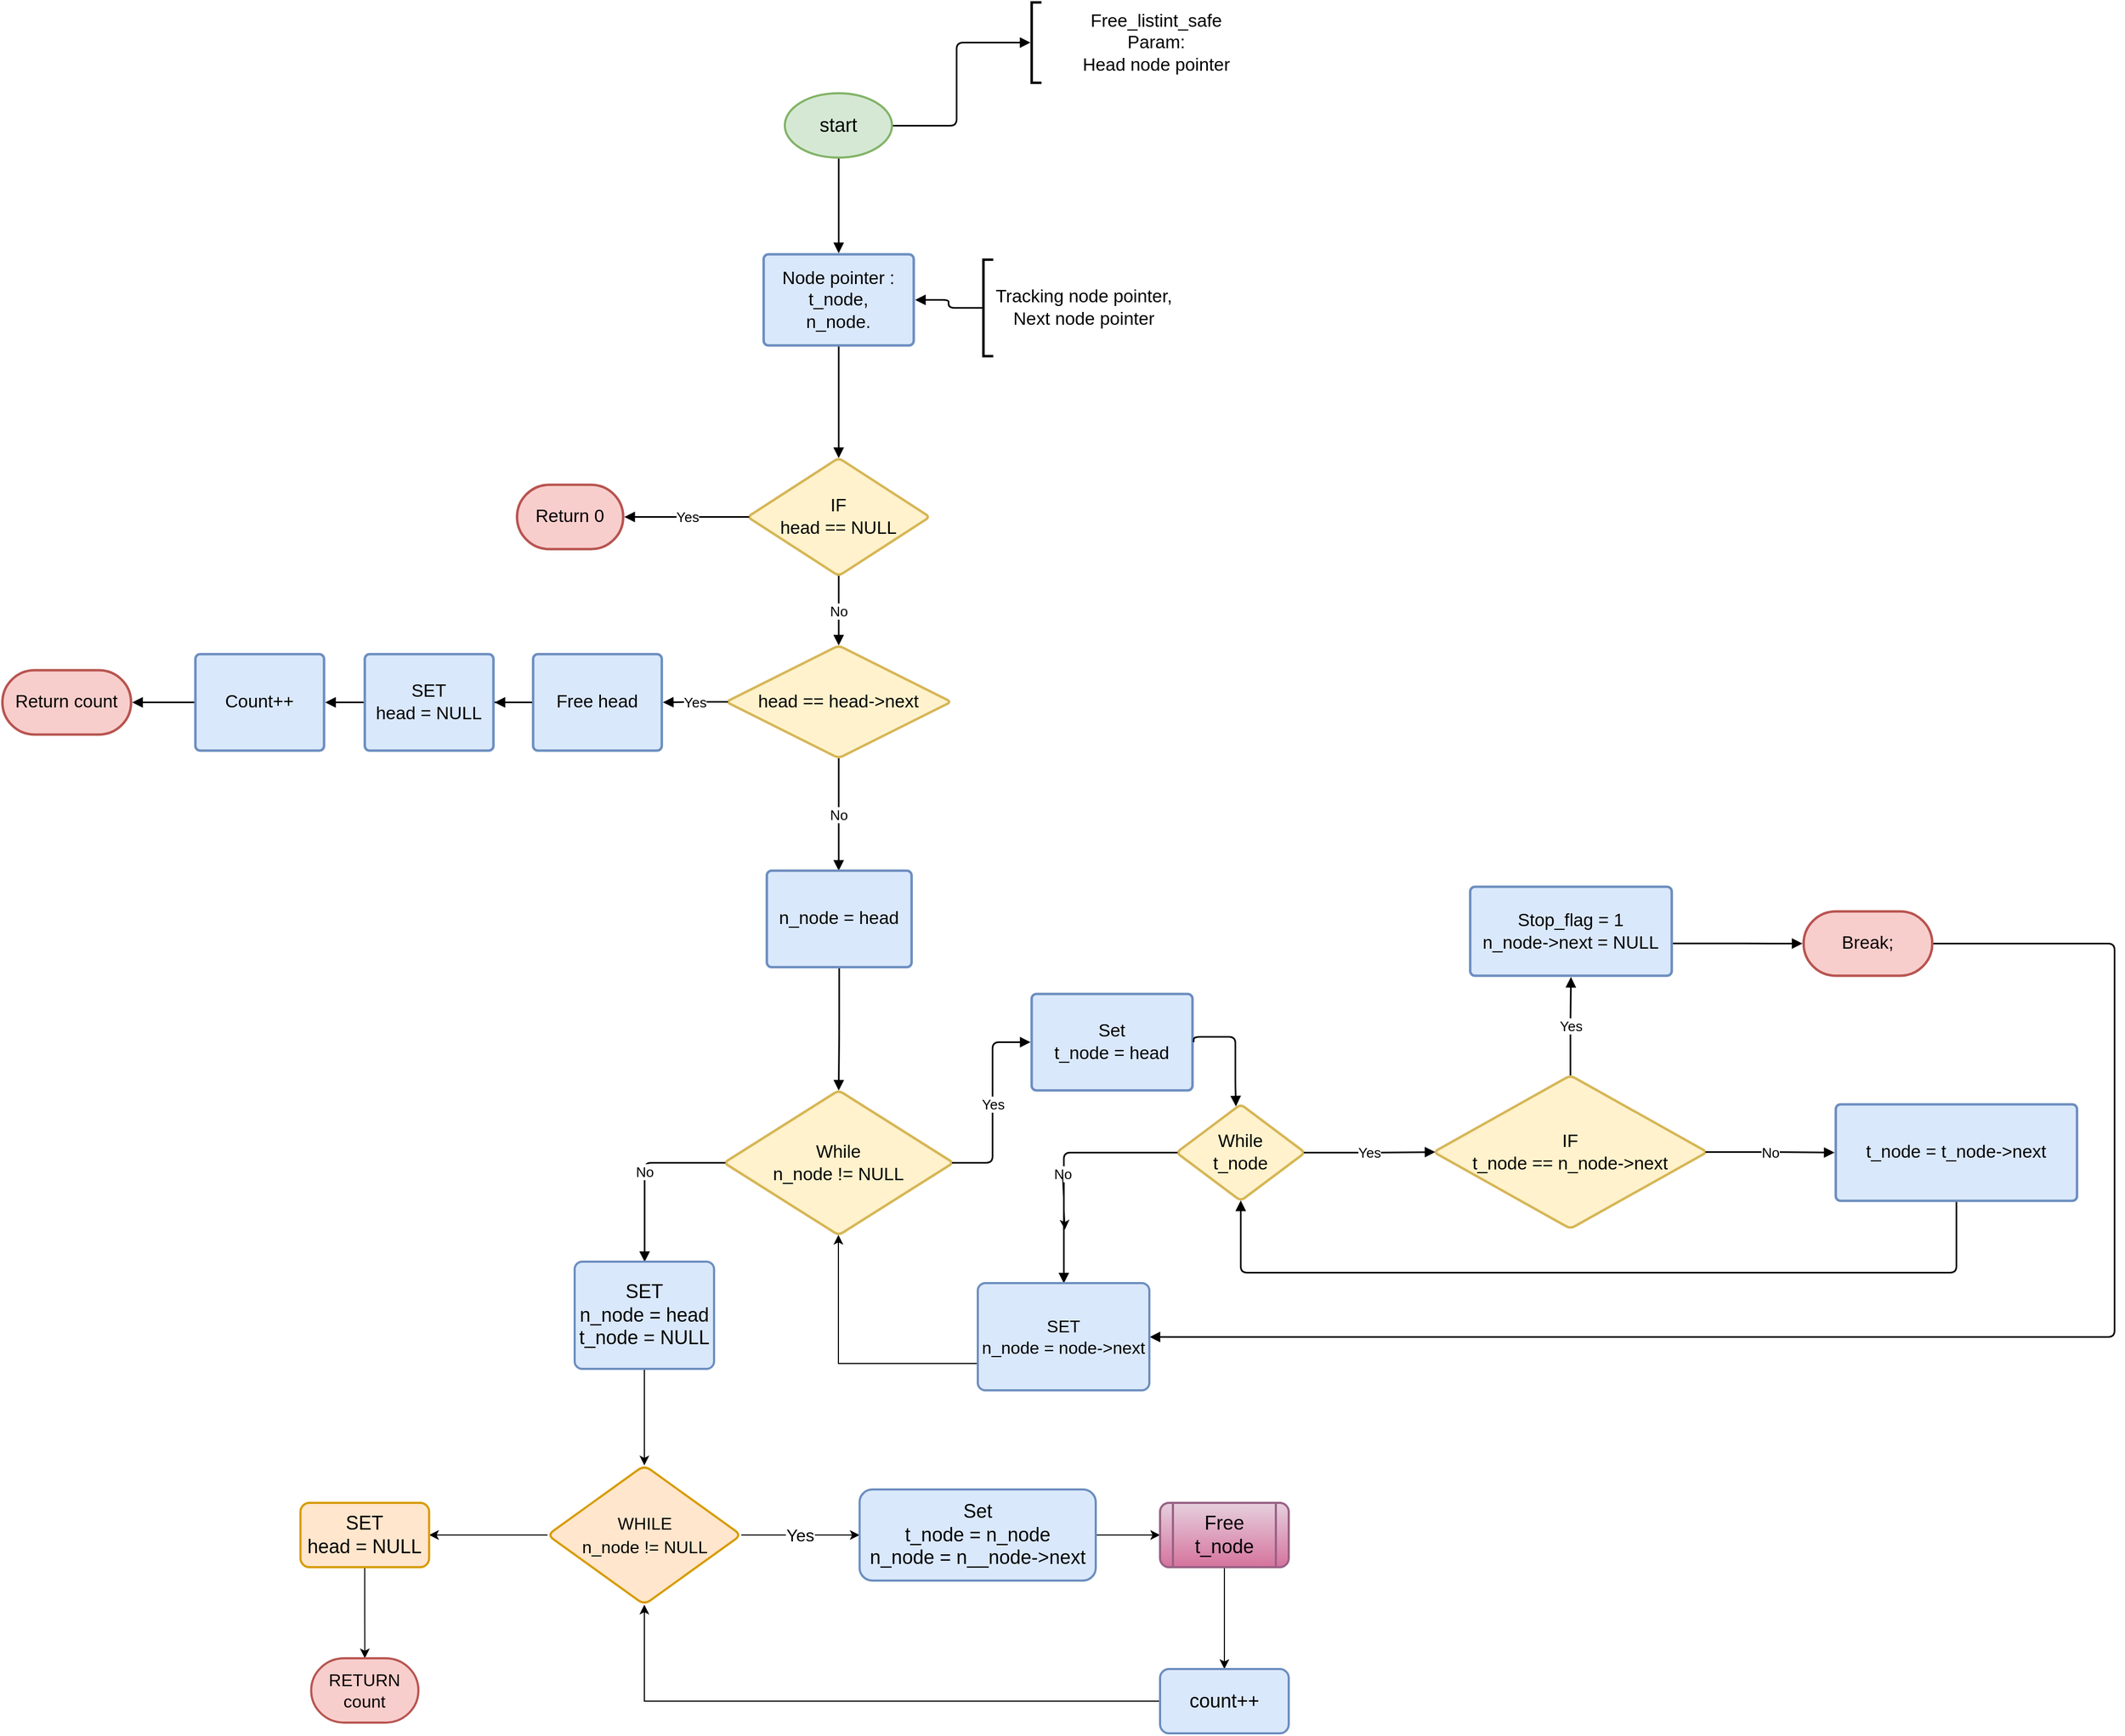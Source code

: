<mxfile version="20.7.4" type="github">
  <diagram id="C5RBs43oDa-KdzZeNtuy" name="Page-1">
    <mxGraphModel dx="1840" dy="561" grid="1" gridSize="10" guides="1" tooltips="1" connect="1" arrows="1" fold="1" page="1" pageScale="1" pageWidth="827" pageHeight="1169" math="0" shadow="0">
      <root>
        <mxCell id="WIyWlLk6GJQsqaUBKTNV-0" />
        <mxCell id="WIyWlLk6GJQsqaUBKTNV-1" parent="WIyWlLk6GJQsqaUBKTNV-0" />
        <UserObject label="" lucidchartObjectId="B0TjeojzzhyD" id="-EuLFVU4yD4jIDWXe8yd-0">
          <mxCell style="html=1;jettySize=18;whiteSpace=wrap;fontSize=13;strokeOpacity=100;strokeWidth=1.5;rounded=1;arcSize=12;edgeStyle=orthogonalEdgeStyle;startArrow=none;endArrow=block;endFill=1;entryX=-0.005;entryY=0.5;entryPerimeter=0;fontStyle=0;align=center;exitX=1;exitY=0.5;exitDx=0;exitDy=0;exitPerimeter=0;" parent="WIyWlLk6GJQsqaUBKTNV-1" target="-EuLFVU4yD4jIDWXe8yd-1" edge="1" source="BbPFGdIxD8tB25OcYoy9-9">
            <mxGeometry width="100" height="100" relative="1" as="geometry">
              <Array as="points">
                <mxPoint x="770" y="160" />
                <mxPoint x="770" y="83" />
              </Array>
              <mxPoint x="719" y="165" as="sourcePoint" />
            </mxGeometry>
          </mxCell>
        </UserObject>
        <mxCell id="-EuLFVU4yD4jIDWXe8yd-1" value="Free_listint_safe&#xa;Param:&#xa;       Head node pointer" style="group;spacingLeft=8;align=center;spacing=0;strokeColor=none;whiteSpace=wrap;fontSize=16.7;fontColor=default;fontStyle=0;strokeOpacity=100;rounded=1;absoluteArcSize=1;arcSize=9;strokeWidth=2.3;verticalAlign=middle;html=1;" parent="WIyWlLk6GJQsqaUBKTNV-1" vertex="1">
          <mxGeometry x="840" y="45" width="225" height="75" as="geometry" />
        </mxCell>
        <mxCell id="-EuLFVU4yD4jIDWXe8yd-2" value="" style="shape=partialRectangle;right=0;fillColor=none;whiteSpace=wrap;fontSize=16.7;fontColor=default;fontStyle=0;strokeWidth=2.3;align=center;" parent="-EuLFVU4yD4jIDWXe8yd-1" vertex="1">
          <mxGeometry width="8" height="75" relative="1" as="geometry" />
        </mxCell>
        <UserObject label="" lucidchartObjectId="d2Tjtz0A~HVq" id="-EuLFVU4yD4jIDWXe8yd-3">
          <mxCell style="html=1;jettySize=18;whiteSpace=wrap;fontSize=13;strokeOpacity=100;strokeWidth=1.5;rounded=1;arcSize=12;edgeStyle=orthogonalEdgeStyle;startArrow=none;endArrow=block;endFill=1;exitX=0.5;exitY=1;exitPerimeter=0;entryX=0.5;entryY=-0.012;entryPerimeter=0;fontStyle=0;align=center;exitDx=0;exitDy=0;" parent="WIyWlLk6GJQsqaUBKTNV-1" source="BbPFGdIxD8tB25OcYoy9-9" target="-EuLFVU4yD4jIDWXe8yd-4" edge="1">
            <mxGeometry width="100" height="100" relative="1" as="geometry">
              <Array as="points" />
              <mxPoint x="660" y="211.08" as="sourcePoint" />
            </mxGeometry>
          </mxCell>
        </UserObject>
        <UserObject label="Node pointer :&#xa;       t_node,&#xa;      n_node." lucidchartObjectId="n3Tj_km~~GY7" id="-EuLFVU4yD4jIDWXe8yd-4">
          <mxCell style="html=1;overflow=block;blockSpacing=1;whiteSpace=wrap;fontSize=16.7;fontStyle=0;spacing=9;strokeOpacity=100;rounded=1;absoluteArcSize=1;arcSize=9;strokeWidth=2.3;align=center;fillColor=#dae8fc;strokeColor=#6c8ebf;" parent="WIyWlLk6GJQsqaUBKTNV-1" vertex="1">
            <mxGeometry x="590" y="280" width="140" height="85" as="geometry" />
          </mxCell>
        </UserObject>
        <mxCell id="-EuLFVU4yD4jIDWXe8yd-5" value="Tracking node pointer, &#xa;Next node pointer " style="group;spacingLeft=8;align=center;spacing=0;strokeColor=none;whiteSpace=wrap;fontSize=16.7;fontColor=default;fontStyle=0;strokeOpacity=100;rounded=1;absoluteArcSize=1;arcSize=9;strokeWidth=2.3;verticalAlign=middle;html=1;" parent="WIyWlLk6GJQsqaUBKTNV-1" vertex="1">
          <mxGeometry x="795" y="285" width="180" height="90" as="geometry" />
        </mxCell>
        <mxCell id="-EuLFVU4yD4jIDWXe8yd-6" value="" style="shape=partialRectangle;right=0;fillColor=none;whiteSpace=wrap;fontSize=16.7;fontColor=default;fontStyle=0;strokeWidth=2.3;align=center;" parent="-EuLFVU4yD4jIDWXe8yd-5" vertex="1">
          <mxGeometry width="8" height="90" relative="1" as="geometry" />
        </mxCell>
        <UserObject label="" lucidchartObjectId="N6TjMhdxIxI5" id="-EuLFVU4yD4jIDWXe8yd-7">
          <mxCell style="html=1;jettySize=18;whiteSpace=wrap;fontSize=13;strokeOpacity=100;strokeWidth=1.5;rounded=1;arcSize=12;edgeStyle=orthogonalEdgeStyle;startArrow=none;endArrow=block;endFill=1;exitX=-0.006;exitY=0.5;exitPerimeter=0;entryX=1.009;entryY=0.5;entryPerimeter=0;fontStyle=0;align=center;" parent="WIyWlLk6GJQsqaUBKTNV-1" source="-EuLFVU4yD4jIDWXe8yd-5" target="-EuLFVU4yD4jIDWXe8yd-4" edge="1">
            <mxGeometry width="100" height="100" relative="1" as="geometry">
              <Array as="points" />
            </mxGeometry>
          </mxCell>
        </UserObject>
        <UserObject label="" lucidchartObjectId="97TjU-4n.Omw" id="-EuLFVU4yD4jIDWXe8yd-8">
          <mxCell style="html=1;jettySize=18;whiteSpace=wrap;fontSize=13;strokeOpacity=100;strokeWidth=1.5;rounded=1;arcSize=12;edgeStyle=orthogonalEdgeStyle;startArrow=none;endArrow=block;endFill=1;exitX=0.5;exitY=1.012;exitPerimeter=0;entryX=0.5;entryY=0.001;entryPerimeter=0;fontStyle=0;align=center;" parent="WIyWlLk6GJQsqaUBKTNV-1" source="-EuLFVU4yD4jIDWXe8yd-4" target="-EuLFVU4yD4jIDWXe8yd-9" edge="1">
            <mxGeometry width="100" height="100" relative="1" as="geometry">
              <Array as="points">
                <mxPoint x="660" y="430" />
                <mxPoint x="660" y="430" />
              </Array>
            </mxGeometry>
          </mxCell>
        </UserObject>
        <UserObject label="IF&lt;br&gt;head == NULL" lucidchartObjectId=".7TjQWZjz_UL" id="-EuLFVU4yD4jIDWXe8yd-9">
          <mxCell style="html=1;overflow=block;blockSpacing=1;whiteSpace=wrap;rhombus;fontSize=16.7;fontStyle=0;spacing=3.8;strokeOpacity=100;rounded=1;absoluteArcSize=1;arcSize=9;strokeWidth=2.3;align=center;fillColor=#fff2cc;strokeColor=#d6b656;" parent="WIyWlLk6GJQsqaUBKTNV-1" vertex="1">
            <mxGeometry x="575" y="470" width="170" height="110" as="geometry" />
          </mxCell>
        </UserObject>
        <UserObject label="" lucidchartObjectId="c9TjnEwzUFvM" id="-EuLFVU4yD4jIDWXe8yd-10">
          <mxCell style="html=1;jettySize=18;whiteSpace=wrap;fontSize=13;fontColor=default;fontStyle=0;strokeOpacity=100;strokeWidth=1.5;rounded=1;arcSize=12;edgeStyle=orthogonalEdgeStyle;startArrow=none;endArrow=block;endFill=1;exitX=0.5;exitY=0.999;exitPerimeter=0;entryX=0.5;entryY=-0.001;entryPerimeter=0;align=center;" parent="WIyWlLk6GJQsqaUBKTNV-1" source="-EuLFVU4yD4jIDWXe8yd-9" target="-EuLFVU4yD4jIDWXe8yd-12" edge="1">
            <mxGeometry width="100" height="100" relative="1" as="geometry">
              <Array as="points" />
            </mxGeometry>
          </mxCell>
        </UserObject>
        <mxCell id="-EuLFVU4yD4jIDWXe8yd-11" value="No" style="text;html=1;resizable=0;labelBackgroundColor=default;align=center;verticalAlign=middle;fontStyle=0;fontColor=default;fontSize=13;" parent="-EuLFVU4yD4jIDWXe8yd-10" vertex="1">
          <mxGeometry relative="1" as="geometry" />
        </mxCell>
        <UserObject label="head == head-&amp;gt;next" lucidchartObjectId="k9TjyNI7_4Cw" id="-EuLFVU4yD4jIDWXe8yd-12">
          <mxCell style="html=1;overflow=block;blockSpacing=1;whiteSpace=wrap;rhombus;fontSize=16.7;fontStyle=0;spacing=3.8;strokeOpacity=100;rounded=1;absoluteArcSize=1;arcSize=9;strokeWidth=2.3;align=center;fillColor=#fff2cc;strokeColor=#d6b656;" parent="WIyWlLk6GJQsqaUBKTNV-1" vertex="1">
            <mxGeometry x="555" y="645" width="210" height="105" as="geometry" />
          </mxCell>
        </UserObject>
        <UserObject label="" lucidchartObjectId="A-TjABVrmWil" id="-EuLFVU4yD4jIDWXe8yd-13">
          <mxCell style="html=1;jettySize=18;whiteSpace=wrap;fontSize=13;fontColor=default;fontStyle=0;strokeOpacity=100;strokeWidth=1.5;rounded=1;arcSize=12;edgeStyle=orthogonalEdgeStyle;startArrow=none;endArrow=block;endFill=1;exitX=0.009;exitY=0.5;exitPerimeter=0;entryX=1.011;entryY=0.5;entryPerimeter=0;align=center;" parent="WIyWlLk6GJQsqaUBKTNV-1" source="-EuLFVU4yD4jIDWXe8yd-9" target="-EuLFVU4yD4jIDWXe8yd-15" edge="1">
            <mxGeometry width="100" height="100" relative="1" as="geometry">
              <Array as="points" />
            </mxGeometry>
          </mxCell>
        </UserObject>
        <mxCell id="-EuLFVU4yD4jIDWXe8yd-14" value="Yes" style="text;html=1;resizable=0;labelBackgroundColor=default;align=center;verticalAlign=middle;fontStyle=0;fontColor=default;fontSize=13;" parent="-EuLFVU4yD4jIDWXe8yd-13" vertex="1">
          <mxGeometry relative="1" as="geometry" />
        </mxCell>
        <UserObject label="Return 0" lucidchartObjectId="eoUjwzLETwix" id="-EuLFVU4yD4jIDWXe8yd-15">
          <mxCell style="html=1;overflow=block;blockSpacing=1;whiteSpace=wrap;rounded=1;arcSize=50;fontSize=16.7;fontStyle=0;spacing=3.8;strokeOpacity=100;strokeWidth=2.3;align=center;fillColor=#f8cecc;strokeColor=#b85450;" parent="WIyWlLk6GJQsqaUBKTNV-1" vertex="1">
            <mxGeometry x="360" y="495" width="99" height="60" as="geometry" />
          </mxCell>
        </UserObject>
        <UserObject label="" lucidchartObjectId="gqUjU.lbUIT7" id="-EuLFVU4yD4jIDWXe8yd-16">
          <mxCell style="html=1;jettySize=18;whiteSpace=wrap;fontSize=13;fontColor=default;fontStyle=0;strokeOpacity=100;strokeWidth=1.5;rounded=1;arcSize=12;edgeStyle=orthogonalEdgeStyle;startArrow=none;endArrow=block;endFill=1;exitX=0.5;exitY=1.001;exitPerimeter=0;align=center;" parent="WIyWlLk6GJQsqaUBKTNV-1" source="-EuLFVU4yD4jIDWXe8yd-12" edge="1">
            <mxGeometry width="100" height="100" relative="1" as="geometry">
              <Array as="points" />
              <mxPoint x="660" y="855" as="targetPoint" />
            </mxGeometry>
          </mxCell>
        </UserObject>
        <mxCell id="-EuLFVU4yD4jIDWXe8yd-17" value="No" style="text;html=1;resizable=0;labelBackgroundColor=default;align=center;verticalAlign=middle;fontStyle=0;fontColor=default;fontSize=13;" parent="-EuLFVU4yD4jIDWXe8yd-16" vertex="1">
          <mxGeometry relative="1" as="geometry" />
        </mxCell>
        <UserObject label="" lucidchartObjectId="CqUj7jYGGl0Z" id="-EuLFVU4yD4jIDWXe8yd-18">
          <mxCell style="html=1;jettySize=18;whiteSpace=wrap;fontSize=13;fontColor=default;fontStyle=0;strokeOpacity=100;strokeWidth=1.5;rounded=1;arcSize=12;edgeStyle=orthogonalEdgeStyle;startArrow=none;endArrow=block;endFill=1;exitX=0.008;exitY=0.5;exitPerimeter=0;entryX=1.009;entryY=0.5;entryPerimeter=0;align=center;" parent="WIyWlLk6GJQsqaUBKTNV-1" source="-EuLFVU4yD4jIDWXe8yd-12" target="-EuLFVU4yD4jIDWXe8yd-20" edge="1">
            <mxGeometry width="100" height="100" relative="1" as="geometry">
              <Array as="points" />
            </mxGeometry>
          </mxCell>
        </UserObject>
        <mxCell id="-EuLFVU4yD4jIDWXe8yd-19" value="Yes" style="text;html=1;resizable=0;labelBackgroundColor=default;align=center;verticalAlign=middle;fontStyle=0;fontColor=default;fontSize=13;" parent="-EuLFVU4yD4jIDWXe8yd-18" vertex="1">
          <mxGeometry relative="1" as="geometry" />
        </mxCell>
        <UserObject label="Free head" lucidchartObjectId="FqUjgOdDvxsP" id="-EuLFVU4yD4jIDWXe8yd-20">
          <mxCell style="html=1;overflow=block;blockSpacing=1;whiteSpace=wrap;fontSize=16.7;fontStyle=0;spacing=9;strokeOpacity=100;rounded=1;absoluteArcSize=1;arcSize=9;strokeWidth=2.3;align=center;fillColor=#dae8fc;strokeColor=#6c8ebf;" parent="WIyWlLk6GJQsqaUBKTNV-1" vertex="1">
            <mxGeometry x="375" y="653" width="120" height="90" as="geometry" />
          </mxCell>
        </UserObject>
        <UserObject label="" lucidchartObjectId="ZqUjroHSbfZT" id="-EuLFVU4yD4jIDWXe8yd-21">
          <mxCell style="html=1;jettySize=18;whiteSpace=wrap;fontSize=13;strokeOpacity=100;strokeWidth=1.5;rounded=1;arcSize=12;edgeStyle=orthogonalEdgeStyle;startArrow=none;endArrow=block;endFill=1;exitX=-0.009;exitY=0.5;exitPerimeter=0;entryX=1.009;entryY=0.5;entryPerimeter=0;fontStyle=0;align=center;" parent="WIyWlLk6GJQsqaUBKTNV-1" source="-EuLFVU4yD4jIDWXe8yd-20" target="-EuLFVU4yD4jIDWXe8yd-22" edge="1">
            <mxGeometry width="100" height="100" relative="1" as="geometry">
              <Array as="points" />
            </mxGeometry>
          </mxCell>
        </UserObject>
        <UserObject label="Count++" lucidchartObjectId="PrUjx2eA~Qg_" id="-EuLFVU4yD4jIDWXe8yd-22">
          <mxCell style="html=1;overflow=block;blockSpacing=1;whiteSpace=wrap;fontSize=16.7;fontStyle=0;spacing=9;strokeOpacity=100;rounded=1;absoluteArcSize=1;arcSize=9;strokeWidth=2.3;align=center;fillColor=#dae8fc;strokeColor=#6c8ebf;" parent="WIyWlLk6GJQsqaUBKTNV-1" vertex="1">
            <mxGeometry x="60" y="653" width="120" height="90" as="geometry" />
          </mxCell>
        </UserObject>
        <UserObject label="" lucidchartObjectId="5rUjoiAFmM_X" id="-EuLFVU4yD4jIDWXe8yd-23">
          <mxCell style="html=1;jettySize=18;whiteSpace=wrap;fontSize=13;strokeOpacity=100;strokeWidth=1.5;rounded=1;arcSize=12;edgeStyle=orthogonalEdgeStyle;startArrow=none;endArrow=block;endFill=1;exitX=-0.009;exitY=0.5;exitPerimeter=0;entryX=1.009;entryY=0.5;entryPerimeter=0;fontStyle=0;align=center;" parent="WIyWlLk6GJQsqaUBKTNV-1" source="-EuLFVU4yD4jIDWXe8yd-22" target="-EuLFVU4yD4jIDWXe8yd-24" edge="1">
            <mxGeometry width="100" height="100" relative="1" as="geometry">
              <Array as="points" />
            </mxGeometry>
          </mxCell>
        </UserObject>
        <UserObject label="Return count " lucidchartObjectId="6rUjozvJ10LH" id="-EuLFVU4yD4jIDWXe8yd-24">
          <mxCell style="html=1;overflow=block;blockSpacing=1;whiteSpace=wrap;rounded=1;arcSize=50;fontSize=16.7;fontStyle=0;spacing=3.8;strokeOpacity=100;strokeWidth=2.3;align=center;fillColor=#f8cecc;strokeColor=#b85450;" parent="WIyWlLk6GJQsqaUBKTNV-1" vertex="1">
            <mxGeometry x="-120" y="668" width="120" height="60" as="geometry" />
          </mxCell>
        </UserObject>
        <UserObject label="" lucidchartObjectId="KAUjZjv.IRIq" id="-EuLFVU4yD4jIDWXe8yd-28">
          <mxCell style="html=1;jettySize=18;whiteSpace=wrap;fontSize=13;strokeOpacity=100;strokeWidth=1.5;rounded=1;arcSize=12;edgeStyle=orthogonalEdgeStyle;startArrow=none;endArrow=block;endFill=1;exitX=-0.009;exitY=0.5;exitPerimeter=0;entryX=1.009;entryY=0.5;entryPerimeter=0;fontStyle=0;align=center;" parent="WIyWlLk6GJQsqaUBKTNV-1" source="-EuLFVU4yD4jIDWXe8yd-20" target="-EuLFVU4yD4jIDWXe8yd-29" edge="1">
            <mxGeometry width="100" height="100" relative="1" as="geometry">
              <Array as="points" />
            </mxGeometry>
          </mxCell>
        </UserObject>
        <UserObject label="SET&lt;br&gt;head = NULL" lucidchartObjectId="OAUjvojBsVKb" id="-EuLFVU4yD4jIDWXe8yd-29">
          <mxCell style="html=1;overflow=block;blockSpacing=1;whiteSpace=wrap;fontSize=16.7;fontStyle=0;spacing=9;strokeOpacity=100;rounded=1;absoluteArcSize=1;arcSize=9;strokeWidth=2.3;align=center;fillColor=#dae8fc;strokeColor=#6c8ebf;" parent="WIyWlLk6GJQsqaUBKTNV-1" vertex="1">
            <mxGeometry x="218" y="653" width="120" height="90" as="geometry" />
          </mxCell>
        </UserObject>
        <UserObject label="n_node = head" lucidchartObjectId="VEUjYc1vSFdw" id="-EuLFVU4yD4jIDWXe8yd-30">
          <mxCell style="html=1;overflow=block;blockSpacing=1;whiteSpace=wrap;fontSize=16.7;fontStyle=0;spacing=9;strokeOpacity=100;rounded=1;absoluteArcSize=1;arcSize=9;strokeWidth=2.3;align=center;fillColor=#dae8fc;strokeColor=#6c8ebf;" parent="WIyWlLk6GJQsqaUBKTNV-1" vertex="1">
            <mxGeometry x="593" y="855" width="135" height="90" as="geometry" />
          </mxCell>
        </UserObject>
        <UserObject label="" lucidchartObjectId="JUUjhVC8.aRA" id="-EuLFVU4yD4jIDWXe8yd-31">
          <mxCell style="html=1;jettySize=18;whiteSpace=wrap;fontSize=13;strokeOpacity=100;strokeWidth=1.5;rounded=1;arcSize=12;edgeStyle=orthogonalEdgeStyle;startArrow=none;endArrow=block;endFill=1;exitX=0.5;exitY=1.012;exitPerimeter=0;entryX=0.5;entryY=0.001;entryPerimeter=0;fontStyle=0;align=center;" parent="WIyWlLk6GJQsqaUBKTNV-1" source="-EuLFVU4yD4jIDWXe8yd-30" target="-EuLFVU4yD4jIDWXe8yd-32" edge="1">
            <mxGeometry width="100" height="100" relative="1" as="geometry">
              <Array as="points" />
            </mxGeometry>
          </mxCell>
        </UserObject>
        <UserObject label="While &#xa;n_node !=  NULL" lucidchartObjectId="LUUjSOhoHL6q" id="-EuLFVU4yD4jIDWXe8yd-32">
          <mxCell style="html=1;overflow=block;blockSpacing=1;whiteSpace=wrap;rhombus;fontSize=16.7;fontStyle=0;spacing=3.8;strokeOpacity=100;rounded=1;absoluteArcSize=1;arcSize=9;strokeWidth=2.3;align=center;fillColor=#fff2cc;strokeColor=#d6b656;" parent="WIyWlLk6GJQsqaUBKTNV-1" vertex="1">
            <mxGeometry x="553" y="1060" width="214" height="135" as="geometry" />
          </mxCell>
        </UserObject>
        <UserObject label="" lucidchartObjectId="68UjEswZqylS" id="-EuLFVU4yD4jIDWXe8yd-33">
          <mxCell style="html=1;jettySize=18;whiteSpace=wrap;fontSize=13;fontColor=default;fontStyle=0;strokeOpacity=100;strokeWidth=1.5;rounded=1;arcSize=12;edgeStyle=orthogonalEdgeStyle;startArrow=none;endArrow=block;endFill=1;exitX=0.994;exitY=0.5;exitPerimeter=0;entryX=-0.007;entryY=0.5;entryPerimeter=0;align=center;" parent="WIyWlLk6GJQsqaUBKTNV-1" source="-EuLFVU4yD4jIDWXe8yd-32" target="-EuLFVU4yD4jIDWXe8yd-35" edge="1">
            <mxGeometry width="100" height="100" relative="1" as="geometry">
              <Array as="points" />
            </mxGeometry>
          </mxCell>
        </UserObject>
        <mxCell id="-EuLFVU4yD4jIDWXe8yd-34" value="Yes" style="text;html=1;resizable=0;labelBackgroundColor=default;align=center;verticalAlign=middle;fontStyle=0;fontColor=default;fontSize=13;" parent="-EuLFVU4yD4jIDWXe8yd-33" vertex="1">
          <mxGeometry relative="1" as="geometry" />
        </mxCell>
        <UserObject label="Set&#xa;t_node = head" lucidchartObjectId=".8UjOOrbikr~" id="-EuLFVU4yD4jIDWXe8yd-35">
          <mxCell style="html=1;overflow=block;blockSpacing=1;whiteSpace=wrap;fontSize=16.7;fontStyle=0;spacing=9;strokeOpacity=100;rounded=1;absoluteArcSize=1;arcSize=9;strokeWidth=2.3;align=center;fillColor=#dae8fc;strokeColor=#6c8ebf;" parent="WIyWlLk6GJQsqaUBKTNV-1" vertex="1">
            <mxGeometry x="840" y="970" width="150" height="90" as="geometry" />
          </mxCell>
        </UserObject>
        <UserObject label="" lucidchartObjectId="7.UjK-sWPqGj" id="-EuLFVU4yD4jIDWXe8yd-36">
          <mxCell style="html=1;jettySize=18;whiteSpace=wrap;fontSize=13;strokeOpacity=100;strokeWidth=1.5;rounded=1;arcSize=12;edgeStyle=orthogonalEdgeStyle;startArrow=none;endArrow=block;endFill=1;exitX=1.007;exitY=0.5;exitPerimeter=0;entryX=0.463;entryY=0.021;entryPerimeter=0;fontStyle=0;align=center;" parent="WIyWlLk6GJQsqaUBKTNV-1" source="-EuLFVU4yD4jIDWXe8yd-35" target="-EuLFVU4yD4jIDWXe8yd-37" edge="1">
            <mxGeometry width="100" height="100" relative="1" as="geometry">
              <Array as="points">
                <mxPoint x="991" y="1010" />
                <mxPoint x="1030" y="1010" />
                <mxPoint x="1030" y="1055" />
              </Array>
            </mxGeometry>
          </mxCell>
        </UserObject>
        <UserObject label="While&#xa;t_node" lucidchartObjectId="bcVjLbV3sLRl" id="-EuLFVU4yD4jIDWXe8yd-37">
          <mxCell style="html=1;overflow=block;blockSpacing=1;whiteSpace=wrap;rhombus;fontSize=16.7;fontStyle=0;spacing=3.8;strokeOpacity=100;rounded=1;absoluteArcSize=1;arcSize=9;strokeWidth=2.3;align=center;fillColor=#fff2cc;strokeColor=#d6b656;" parent="WIyWlLk6GJQsqaUBKTNV-1" vertex="1">
            <mxGeometry x="975" y="1073" width="120" height="90" as="geometry" />
          </mxCell>
        </UserObject>
        <UserObject label="" lucidchartObjectId="EiVjGUEaPr1p" id="-EuLFVU4yD4jIDWXe8yd-38">
          <mxCell style="html=1;jettySize=18;whiteSpace=wrap;fontSize=13;fontColor=default;fontStyle=0;strokeOpacity=100;strokeWidth=1.5;rounded=1;arcSize=12;edgeStyle=orthogonalEdgeStyle;startArrow=none;endArrow=block;endFill=1;exitX=0.009;exitY=0.5;exitPerimeter=0;align=center;" parent="WIyWlLk6GJQsqaUBKTNV-1" source="-EuLFVU4yD4jIDWXe8yd-37" target="BbPFGdIxD8tB25OcYoy9-2" edge="1">
            <mxGeometry width="100" height="100" relative="1" as="geometry">
              <Array as="points" />
              <mxPoint x="840" y="1278" as="targetPoint" />
            </mxGeometry>
          </mxCell>
        </UserObject>
        <mxCell id="-EuLFVU4yD4jIDWXe8yd-39" value="No" style="text;html=1;resizable=0;labelBackgroundColor=default;align=center;verticalAlign=middle;fontStyle=0;fontColor=default;fontSize=13;" parent="-EuLFVU4yD4jIDWXe8yd-38" vertex="1">
          <mxGeometry relative="1" as="geometry">
            <mxPoint x="-1" y="12" as="offset" />
          </mxGeometry>
        </mxCell>
        <mxCell id="BbPFGdIxD8tB25OcYoy9-0" style="edgeStyle=orthogonalEdgeStyle;rounded=0;orthogonalLoop=1;jettySize=auto;html=1;exitX=0;exitY=0;exitDx=0;exitDy=0;" edge="1" parent="-EuLFVU4yD4jIDWXe8yd-38" source="-EuLFVU4yD4jIDWXe8yd-39">
          <mxGeometry relative="1" as="geometry">
            <mxPoint x="871.308" y="1190" as="targetPoint" />
          </mxGeometry>
        </mxCell>
        <UserObject label="" lucidchartObjectId="ajVjOMdyZyzg" id="-EuLFVU4yD4jIDWXe8yd-40">
          <mxCell style="html=1;jettySize=18;whiteSpace=wrap;fontSize=13;fontColor=default;fontStyle=0;strokeOpacity=100;strokeWidth=1.5;rounded=1;arcSize=12;edgeStyle=orthogonalEdgeStyle;startArrow=none;endArrow=block;endFill=1;exitX=0.991;exitY=0.5;exitPerimeter=0;entryX=0.006;entryY=0.5;entryPerimeter=0;align=center;" parent="WIyWlLk6GJQsqaUBKTNV-1" source="-EuLFVU4yD4jIDWXe8yd-37" target="-EuLFVU4yD4jIDWXe8yd-42" edge="1">
            <mxGeometry width="100" height="100" relative="1" as="geometry">
              <Array as="points" />
            </mxGeometry>
          </mxCell>
        </UserObject>
        <mxCell id="-EuLFVU4yD4jIDWXe8yd-41" value="Yes" style="text;html=1;resizable=0;labelBackgroundColor=default;align=center;verticalAlign=middle;fontStyle=0;fontColor=default;fontSize=13;" parent="-EuLFVU4yD4jIDWXe8yd-40" vertex="1">
          <mxGeometry relative="1" as="geometry" />
        </mxCell>
        <UserObject label="IF&lt;br&gt;t_node == n_node-&amp;gt;next" lucidchartObjectId="GlVj2SEtHm9M" id="-EuLFVU4yD4jIDWXe8yd-42">
          <mxCell style="html=1;overflow=block;blockSpacing=1;whiteSpace=wrap;rhombus;fontSize=16.7;fontStyle=0;spacing=3.8;strokeOpacity=100;rounded=1;absoluteArcSize=1;arcSize=9;strokeWidth=2.3;align=center;fillColor=#fff2cc;strokeColor=#d6b656;" parent="WIyWlLk6GJQsqaUBKTNV-1" vertex="1">
            <mxGeometry x="1215" y="1046" width="255" height="143" as="geometry" />
          </mxCell>
        </UserObject>
        <UserObject label="" lucidchartObjectId="JpVjY_qIxL-8" id="-EuLFVU4yD4jIDWXe8yd-43">
          <mxCell style="html=1;jettySize=18;whiteSpace=wrap;fontSize=13;fontColor=default;fontStyle=0;strokeOpacity=100;strokeWidth=1.5;rounded=1;arcSize=12;edgeStyle=orthogonalEdgeStyle;startArrow=none;endArrow=block;endFill=1;exitX=0.5;exitY=0;exitPerimeter=0;entryX=0.5;entryY=1.014;entryPerimeter=0;align=center;" parent="WIyWlLk6GJQsqaUBKTNV-1" source="-EuLFVU4yD4jIDWXe8yd-42" target="-EuLFVU4yD4jIDWXe8yd-45" edge="1">
            <mxGeometry width="100" height="100" relative="1" as="geometry">
              <Array as="points" />
            </mxGeometry>
          </mxCell>
        </UserObject>
        <mxCell id="-EuLFVU4yD4jIDWXe8yd-44" value="Yes" style="text;html=1;resizable=0;labelBackgroundColor=default;align=center;verticalAlign=middle;fontStyle=0;fontColor=default;fontSize=13;" parent="-EuLFVU4yD4jIDWXe8yd-43" vertex="1">
          <mxGeometry relative="1" as="geometry" />
        </mxCell>
        <UserObject label="Stop_flag = 1&#xa;n_node-&amp;gt;next = NULL " lucidchartObjectId="NpVj_N7j~Zg8" id="-EuLFVU4yD4jIDWXe8yd-45">
          <mxCell style="html=1;overflow=block;blockSpacing=1;whiteSpace=wrap;fontSize=16.7;fontStyle=0;spacing=9;strokeOpacity=100;rounded=1;absoluteArcSize=1;arcSize=9;strokeWidth=2.3;align=center;fillColor=#dae8fc;strokeColor=#6c8ebf;" parent="WIyWlLk6GJQsqaUBKTNV-1" vertex="1">
            <mxGeometry x="1249" y="870" width="188" height="83" as="geometry" />
          </mxCell>
        </UserObject>
        <UserObject label="" lucidchartObjectId="lsVjZbHinWfV" id="-EuLFVU4yD4jIDWXe8yd-46">
          <mxCell style="html=1;jettySize=18;whiteSpace=wrap;fontSize=13;strokeOpacity=100;strokeWidth=1.5;rounded=1;arcSize=12;edgeStyle=orthogonalEdgeStyle;startArrow=none;endArrow=block;endFill=1;exitX=1.006;exitY=0.637;exitPerimeter=0;entryX=-0.009;entryY=0.5;entryPerimeter=0;fontStyle=0;align=center;" parent="WIyWlLk6GJQsqaUBKTNV-1" source="-EuLFVU4yD4jIDWXe8yd-45" target="-EuLFVU4yD4jIDWXe8yd-47" edge="1">
            <mxGeometry width="100" height="100" relative="1" as="geometry">
              <Array as="points" />
            </mxGeometry>
          </mxCell>
        </UserObject>
        <UserObject label="Break;" lucidchartObjectId="nsVj3WZGSmiO" id="-EuLFVU4yD4jIDWXe8yd-47">
          <mxCell style="html=1;overflow=block;blockSpacing=1;whiteSpace=wrap;rounded=1;arcSize=50;fontSize=16.7;fontStyle=0;spacing=3.8;strokeOpacity=100;strokeWidth=2.3;align=center;fillColor=#f8cecc;strokeColor=#b85450;" parent="WIyWlLk6GJQsqaUBKTNV-1" vertex="1">
            <mxGeometry x="1560" y="893" width="120" height="60" as="geometry" />
          </mxCell>
        </UserObject>
        <UserObject label="" lucidchartObjectId="UsVj_B--O2z8" id="-EuLFVU4yD4jIDWXe8yd-48">
          <mxCell style="html=1;jettySize=18;whiteSpace=wrap;fontSize=13;strokeOpacity=100;strokeWidth=1.5;rounded=1;arcSize=12;edgeStyle=orthogonalEdgeStyle;startArrow=none;endArrow=block;endFill=1;exitX=1.009;exitY=0.5;exitPerimeter=0;fontStyle=0;align=center;entryX=1;entryY=0.5;entryDx=0;entryDy=0;" parent="WIyWlLk6GJQsqaUBKTNV-1" source="-EuLFVU4yD4jIDWXe8yd-47" edge="1" target="BbPFGdIxD8tB25OcYoy9-2">
            <mxGeometry width="100" height="100" relative="1" as="geometry">
              <Array as="points">
                <mxPoint x="1850" y="923" />
                <mxPoint x="1850" y="1290" />
              </Array>
              <mxPoint x="1020" y="1290" as="targetPoint" />
            </mxGeometry>
          </mxCell>
        </UserObject>
        <UserObject label="" lucidchartObjectId="-xVjJKSK1NIU" id="-EuLFVU4yD4jIDWXe8yd-49">
          <mxCell style="html=1;jettySize=18;whiteSpace=wrap;fontSize=13;fontColor=default;fontStyle=0;strokeOpacity=100;strokeWidth=1.5;rounded=1;arcSize=12;edgeStyle=orthogonalEdgeStyle;startArrow=none;endArrow=block;endFill=1;exitX=0.994;exitY=0.5;exitPerimeter=0;entryX=-0.005;entryY=0.5;entryPerimeter=0;align=center;" parent="WIyWlLk6GJQsqaUBKTNV-1" source="-EuLFVU4yD4jIDWXe8yd-42" target="-EuLFVU4yD4jIDWXe8yd-51" edge="1">
            <mxGeometry width="100" height="100" relative="1" as="geometry">
              <Array as="points" />
            </mxGeometry>
          </mxCell>
        </UserObject>
        <mxCell id="-EuLFVU4yD4jIDWXe8yd-50" value="No" style="text;html=1;resizable=0;labelBackgroundColor=default;align=center;verticalAlign=middle;fontStyle=0;fontColor=default;fontSize=13;" parent="-EuLFVU4yD4jIDWXe8yd-49" vertex="1">
          <mxGeometry relative="1" as="geometry" />
        </mxCell>
        <UserObject label="t_node = t_node-&amp;gt;next" lucidchartObjectId=".xVjM5buvRTd" id="-EuLFVU4yD4jIDWXe8yd-51">
          <mxCell style="html=1;overflow=block;blockSpacing=1;whiteSpace=wrap;fontSize=16.7;fontStyle=0;spacing=9;strokeOpacity=100;rounded=1;absoluteArcSize=1;arcSize=9;strokeWidth=2.3;align=center;fillColor=#dae8fc;strokeColor=#6c8ebf;" parent="WIyWlLk6GJQsqaUBKTNV-1" vertex="1">
            <mxGeometry x="1590" y="1073" width="225" height="90" as="geometry" />
          </mxCell>
        </UserObject>
        <UserObject label="" lucidchartObjectId="fAVjB5FzhYUF" id="-EuLFVU4yD4jIDWXe8yd-52">
          <mxCell style="html=1;jettySize=18;whiteSpace=wrap;fontSize=13;strokeOpacity=100;strokeWidth=1.5;rounded=1;arcSize=12;edgeStyle=orthogonalEdgeStyle;startArrow=none;endArrow=block;endFill=1;exitX=0.5;exitY=1.012;exitPerimeter=0;entryX=0.5;entryY=0.996;entryPerimeter=0;fontStyle=0;align=center;" parent="WIyWlLk6GJQsqaUBKTNV-1" source="-EuLFVU4yD4jIDWXe8yd-51" target="-EuLFVU4yD4jIDWXe8yd-37" edge="1">
            <mxGeometry width="100" height="100" relative="1" as="geometry">
              <Array as="points">
                <mxPoint x="1703" y="1230" />
                <mxPoint x="1035" y="1230" />
              </Array>
            </mxGeometry>
          </mxCell>
        </UserObject>
        <UserObject label="" lucidchartObjectId="lBVjJK7SQL0e" id="-EuLFVU4yD4jIDWXe8yd-53">
          <mxCell style="html=1;jettySize=18;whiteSpace=wrap;fontSize=13;fontColor=default;fontStyle=0;strokeOpacity=100;strokeWidth=1.5;rounded=1;arcSize=12;edgeStyle=orthogonalEdgeStyle;startArrow=none;endArrow=block;endFill=1;exitX=0.006;exitY=0.5;exitPerimeter=0;align=center;" parent="WIyWlLk6GJQsqaUBKTNV-1" source="-EuLFVU4yD4jIDWXe8yd-32" edge="1" target="BbPFGdIxD8tB25OcYoy9-6">
            <mxGeometry width="100" height="100" relative="1" as="geometry">
              <Array as="points" />
              <mxPoint x="510" y="1250" as="targetPoint" />
            </mxGeometry>
          </mxCell>
        </UserObject>
        <mxCell id="-EuLFVU4yD4jIDWXe8yd-54" value="No" style="text;html=1;resizable=0;labelBackgroundColor=default;align=center;verticalAlign=middle;fontStyle=0;fontColor=default;fontSize=13;" parent="-EuLFVU4yD4jIDWXe8yd-53" vertex="1">
          <mxGeometry relative="1" as="geometry" />
        </mxCell>
        <mxCell id="BbPFGdIxD8tB25OcYoy9-4" style="edgeStyle=orthogonalEdgeStyle;rounded=0;orthogonalLoop=1;jettySize=auto;html=1;exitX=0;exitY=0.75;exitDx=0;exitDy=0;entryX=0.5;entryY=1;entryDx=0;entryDy=0;fontSize=18;" edge="1" parent="WIyWlLk6GJQsqaUBKTNV-1" source="BbPFGdIxD8tB25OcYoy9-2" target="-EuLFVU4yD4jIDWXe8yd-32">
          <mxGeometry relative="1" as="geometry" />
        </mxCell>
        <mxCell id="BbPFGdIxD8tB25OcYoy9-2" value="&lt;font size=&quot;3&quot;&gt;SET&lt;br&gt;n_node = node-&amp;gt;next&lt;/font&gt;" style="rounded=1;whiteSpace=wrap;html=1;absoluteArcSize=1;arcSize=14;strokeWidth=2;fillColor=#dae8fc;strokeColor=#6c8ebf;" vertex="1" parent="WIyWlLk6GJQsqaUBKTNV-1">
          <mxGeometry x="790" y="1240" width="160" height="100" as="geometry" />
        </mxCell>
        <mxCell id="BbPFGdIxD8tB25OcYoy9-13" value="" style="edgeStyle=orthogonalEdgeStyle;rounded=0;orthogonalLoop=1;jettySize=auto;html=1;fontSize=18;" edge="1" parent="WIyWlLk6GJQsqaUBKTNV-1" source="BbPFGdIxD8tB25OcYoy9-6" target="BbPFGdIxD8tB25OcYoy9-12">
          <mxGeometry relative="1" as="geometry" />
        </mxCell>
        <mxCell id="BbPFGdIxD8tB25OcYoy9-6" value="SET&lt;br&gt;n_node = head&lt;br&gt;t_node = NULL" style="rounded=1;whiteSpace=wrap;html=1;absoluteArcSize=1;arcSize=14;strokeWidth=2;fontSize=18;fillColor=#dae8fc;strokeColor=#6c8ebf;" vertex="1" parent="WIyWlLk6GJQsqaUBKTNV-1">
          <mxGeometry x="414" y="1220" width="130" height="100" as="geometry" />
        </mxCell>
        <mxCell id="BbPFGdIxD8tB25OcYoy9-9" value="start" style="strokeWidth=2;html=1;shape=mxgraph.flowchart.start_1;whiteSpace=wrap;fontSize=18;fillColor=#d5e8d4;strokeColor=#82b366;" vertex="1" parent="WIyWlLk6GJQsqaUBKTNV-1">
          <mxGeometry x="610" y="130" width="100" height="60" as="geometry" />
        </mxCell>
        <mxCell id="BbPFGdIxD8tB25OcYoy9-15" value="Yes" style="edgeStyle=orthogonalEdgeStyle;rounded=0;orthogonalLoop=1;jettySize=auto;html=1;fontSize=16;" edge="1" parent="WIyWlLk6GJQsqaUBKTNV-1" source="BbPFGdIxD8tB25OcYoy9-12" target="BbPFGdIxD8tB25OcYoy9-14">
          <mxGeometry relative="1" as="geometry" />
        </mxCell>
        <mxCell id="BbPFGdIxD8tB25OcYoy9-25" value="" style="edgeStyle=orthogonalEdgeStyle;rounded=0;orthogonalLoop=1;jettySize=auto;html=1;fontSize=16;" edge="1" parent="WIyWlLk6GJQsqaUBKTNV-1" source="BbPFGdIxD8tB25OcYoy9-12" target="BbPFGdIxD8tB25OcYoy9-24">
          <mxGeometry relative="1" as="geometry" />
        </mxCell>
        <mxCell id="BbPFGdIxD8tB25OcYoy9-12" value="&lt;font style=&quot;font-size: 16px;&quot;&gt;WHILE&lt;br&gt;n_node != NULL&lt;/font&gt;" style="rhombus;whiteSpace=wrap;html=1;fontSize=18;fillColor=#ffe6cc;strokeColor=#d79b00;rounded=1;arcSize=14;strokeWidth=2;" vertex="1" parent="WIyWlLk6GJQsqaUBKTNV-1">
          <mxGeometry x="388.62" y="1410" width="180.75" height="130" as="geometry" />
        </mxCell>
        <mxCell id="BbPFGdIxD8tB25OcYoy9-19" value="" style="edgeStyle=orthogonalEdgeStyle;rounded=0;orthogonalLoop=1;jettySize=auto;html=1;fontSize=16;" edge="1" parent="WIyWlLk6GJQsqaUBKTNV-1" source="BbPFGdIxD8tB25OcYoy9-14" target="BbPFGdIxD8tB25OcYoy9-18">
          <mxGeometry relative="1" as="geometry" />
        </mxCell>
        <mxCell id="BbPFGdIxD8tB25OcYoy9-14" value="Set&lt;br&gt;t_node = n_node&lt;br&gt;n_node = n__node-&amp;gt;next" style="whiteSpace=wrap;html=1;fontSize=18;fillColor=#dae8fc;strokeColor=#6c8ebf;rounded=1;arcSize=14;strokeWidth=2;" vertex="1" parent="WIyWlLk6GJQsqaUBKTNV-1">
          <mxGeometry x="679.75" y="1432.5" width="220.25" height="85" as="geometry" />
        </mxCell>
        <mxCell id="BbPFGdIxD8tB25OcYoy9-22" value="" style="edgeStyle=orthogonalEdgeStyle;rounded=0;orthogonalLoop=1;jettySize=auto;html=1;fontSize=16;" edge="1" parent="WIyWlLk6GJQsqaUBKTNV-1" source="BbPFGdIxD8tB25OcYoy9-18" target="BbPFGdIxD8tB25OcYoy9-21">
          <mxGeometry relative="1" as="geometry" />
        </mxCell>
        <mxCell id="BbPFGdIxD8tB25OcYoy9-18" value="Free t_node" style="shape=process;whiteSpace=wrap;html=1;backgroundOutline=1;fontSize=18;fillColor=#e6d0de;strokeColor=#996185;rounded=1;arcSize=14;strokeWidth=2;gradientColor=#d5739d;" vertex="1" parent="WIyWlLk6GJQsqaUBKTNV-1">
          <mxGeometry x="960.005" y="1445" width="120" height="60" as="geometry" />
        </mxCell>
        <mxCell id="BbPFGdIxD8tB25OcYoy9-23" style="edgeStyle=orthogonalEdgeStyle;rounded=0;orthogonalLoop=1;jettySize=auto;html=1;entryX=0.5;entryY=1;entryDx=0;entryDy=0;fontSize=16;" edge="1" parent="WIyWlLk6GJQsqaUBKTNV-1" source="BbPFGdIxD8tB25OcYoy9-21" target="BbPFGdIxD8tB25OcYoy9-12">
          <mxGeometry relative="1" as="geometry" />
        </mxCell>
        <mxCell id="BbPFGdIxD8tB25OcYoy9-21" value="count++" style="rounded=1;whiteSpace=wrap;html=1;fontSize=18;fillColor=#dae8fc;strokeColor=#6c8ebf;arcSize=14;strokeWidth=2;" vertex="1" parent="WIyWlLk6GJQsqaUBKTNV-1">
          <mxGeometry x="960.005" y="1600" width="120" height="60" as="geometry" />
        </mxCell>
        <mxCell id="BbPFGdIxD8tB25OcYoy9-27" value="" style="edgeStyle=orthogonalEdgeStyle;rounded=0;orthogonalLoop=1;jettySize=auto;html=1;fontSize=16;" edge="1" parent="WIyWlLk6GJQsqaUBKTNV-1" source="BbPFGdIxD8tB25OcYoy9-24" target="BbPFGdIxD8tB25OcYoy9-26">
          <mxGeometry relative="1" as="geometry" />
        </mxCell>
        <mxCell id="BbPFGdIxD8tB25OcYoy9-24" value="SET&lt;br&gt;head = NULL" style="whiteSpace=wrap;html=1;fontSize=18;fillColor=#ffe6cc;strokeColor=#d79b00;rounded=1;arcSize=14;strokeWidth=2;" vertex="1" parent="WIyWlLk6GJQsqaUBKTNV-1">
          <mxGeometry x="158.245" y="1445" width="120" height="60" as="geometry" />
        </mxCell>
        <mxCell id="BbPFGdIxD8tB25OcYoy9-26" value="RETURN count" style="strokeWidth=2;html=1;shape=mxgraph.flowchart.terminator;whiteSpace=wrap;fontSize=16;fillColor=#f8cecc;strokeColor=#b85450;" vertex="1" parent="WIyWlLk6GJQsqaUBKTNV-1">
          <mxGeometry x="168.25" y="1590" width="100" height="60" as="geometry" />
        </mxCell>
      </root>
    </mxGraphModel>
  </diagram>
</mxfile>
